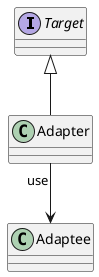 @startuml

interface Target

class Adapter

class Adaptee

Target <|-- Adapter
Adapter "use" --> Adaptee

@enduml